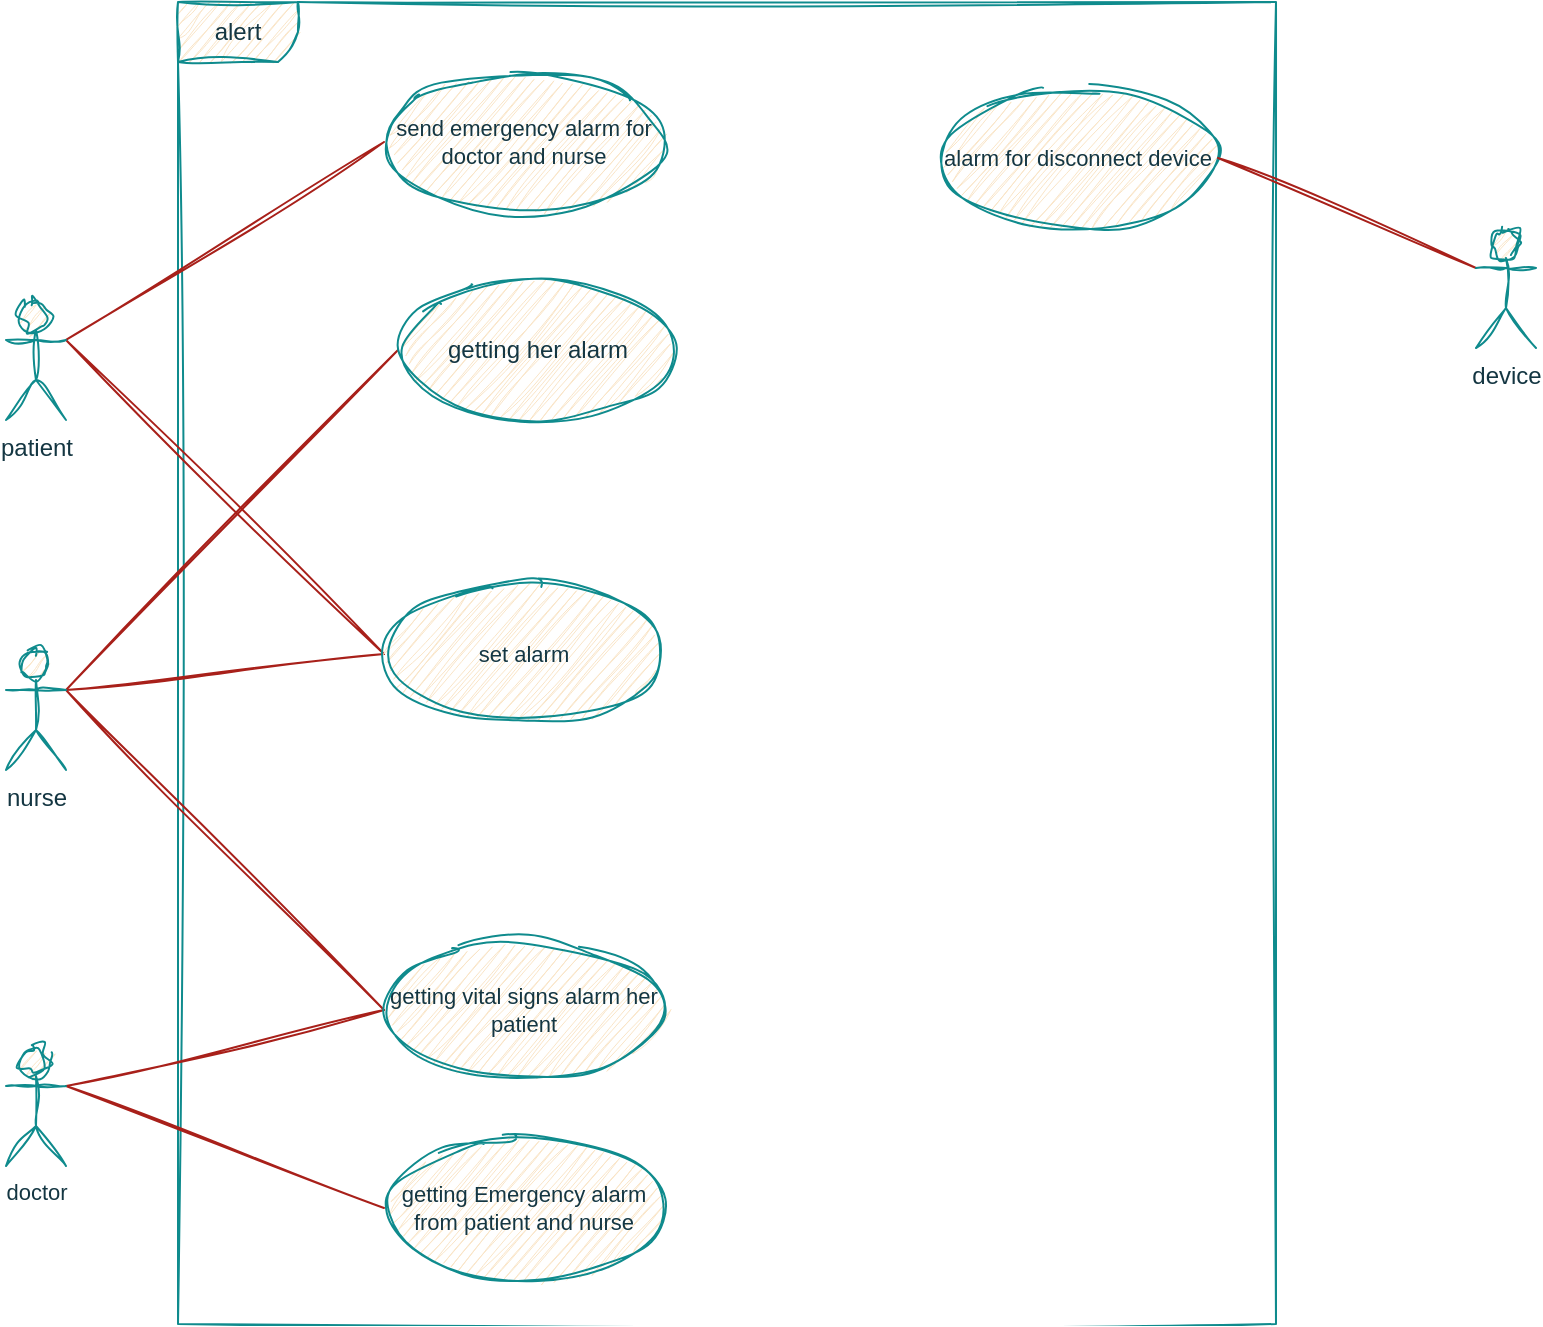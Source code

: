 <mxfile version="27.0.2">
  <diagram name="Page-1" id="skj3HH7ixTQj7iuTG0c4">
    <mxGraphModel dx="879" dy="653" grid="0" gridSize="10" guides="1" tooltips="1" connect="1" arrows="1" fold="1" page="1" pageScale="1" pageWidth="850" pageHeight="1100" math="0" shadow="0">
      <root>
        <mxCell id="0" />
        <mxCell id="1" parent="0" />
        <mxCell id="bxM895Hj13xcz28rApmI-1" value="alert" style="shape=umlFrame;whiteSpace=wrap;html=1;pointerEvents=0;labelBackgroundColor=none;fillColor=#FAE5C7;strokeColor=#0F8B8D;fontColor=#143642;sketch=1;curveFitting=1;jiggle=2;" parent="1" vertex="1">
          <mxGeometry x="144" y="151" width="549" height="661" as="geometry" />
        </mxCell>
        <mxCell id="bxM895Hj13xcz28rApmI-6" style="edgeStyle=none;shape=connector;rounded=0;orthogonalLoop=1;jettySize=auto;html=1;exitX=1;exitY=0.333;exitDx=0;exitDy=0;exitPerimeter=0;entryX=0;entryY=0.5;entryDx=0;entryDy=0;strokeColor=#A8201A;align=center;verticalAlign=middle;fontFamily=Helvetica;fontSize=11;fontColor=default;labelBackgroundColor=none;startFill=0;endArrow=none;sketch=1;curveFitting=1;jiggle=2;" parent="1" source="bxM895Hj13xcz28rApmI-2" target="bxM895Hj13xcz28rApmI-4" edge="1">
          <mxGeometry relative="1" as="geometry" />
        </mxCell>
        <mxCell id="bxM895Hj13xcz28rApmI-9" style="edgeStyle=none;shape=connector;rounded=0;orthogonalLoop=1;jettySize=auto;html=1;exitX=1;exitY=0.333;exitDx=0;exitDy=0;exitPerimeter=0;entryX=0;entryY=0.5;entryDx=0;entryDy=0;strokeColor=#A8201A;align=center;verticalAlign=middle;fontFamily=Helvetica;fontSize=11;fontColor=default;labelBackgroundColor=none;startFill=0;endArrow=none;sketch=1;curveFitting=1;jiggle=2;" parent="1" source="bxM895Hj13xcz28rApmI-2" target="bxM895Hj13xcz28rApmI-7" edge="1">
          <mxGeometry relative="1" as="geometry" />
        </mxCell>
        <mxCell id="bxM895Hj13xcz28rApmI-22" style="edgeStyle=none;shape=connector;rounded=0;orthogonalLoop=1;jettySize=auto;html=1;exitX=1;exitY=0.333;exitDx=0;exitDy=0;exitPerimeter=0;entryX=0;entryY=0.5;entryDx=0;entryDy=0;strokeColor=#A8201A;align=center;verticalAlign=middle;fontFamily=Helvetica;fontSize=11;fontColor=default;labelBackgroundColor=none;startFill=0;endArrow=none;sketch=1;curveFitting=1;jiggle=2;" parent="1" source="bxM895Hj13xcz28rApmI-2" target="bxM895Hj13xcz28rApmI-13" edge="1">
          <mxGeometry relative="1" as="geometry" />
        </mxCell>
        <mxCell id="bxM895Hj13xcz28rApmI-2" value="nurse" style="shape=umlActor;verticalLabelPosition=bottom;verticalAlign=top;html=1;labelBackgroundColor=none;fillColor=#FAE5C7;strokeColor=#0F8B8D;fontColor=#143642;sketch=1;curveFitting=1;jiggle=2;" parent="1" vertex="1">
          <mxGeometry x="58" y="475" width="30" height="60" as="geometry" />
        </mxCell>
        <mxCell id="bxM895Hj13xcz28rApmI-8" style="edgeStyle=none;shape=connector;rounded=0;orthogonalLoop=1;jettySize=auto;html=1;exitX=1;exitY=0.333;exitDx=0;exitDy=0;exitPerimeter=0;entryX=0;entryY=0.5;entryDx=0;entryDy=0;strokeColor=#A8201A;align=center;verticalAlign=middle;fontFamily=Helvetica;fontSize=11;fontColor=default;labelBackgroundColor=none;startFill=0;endArrow=none;sketch=1;curveFitting=1;jiggle=2;" parent="1" source="bxM895Hj13xcz28rApmI-3" target="bxM895Hj13xcz28rApmI-7" edge="1">
          <mxGeometry relative="1" as="geometry" />
        </mxCell>
        <mxCell id="bxM895Hj13xcz28rApmI-21" style="edgeStyle=none;shape=connector;rounded=0;orthogonalLoop=1;jettySize=auto;html=1;exitX=1;exitY=0.333;exitDx=0;exitDy=0;exitPerimeter=0;entryX=0;entryY=0.5;entryDx=0;entryDy=0;strokeColor=#A8201A;align=center;verticalAlign=middle;fontFamily=Helvetica;fontSize=11;fontColor=default;labelBackgroundColor=none;startFill=0;endArrow=none;sketch=1;curveFitting=1;jiggle=2;" parent="1" source="bxM895Hj13xcz28rApmI-3" target="bxM895Hj13xcz28rApmI-20" edge="1">
          <mxGeometry relative="1" as="geometry" />
        </mxCell>
        <mxCell id="bxM895Hj13xcz28rApmI-3" value="patient" style="shape=umlActor;verticalLabelPosition=bottom;verticalAlign=top;html=1;labelBackgroundColor=none;fillColor=#FAE5C7;strokeColor=#0F8B8D;fontColor=#143642;sketch=1;curveFitting=1;jiggle=2;" parent="1" vertex="1">
          <mxGeometry x="58" y="300" width="30" height="60" as="geometry" />
        </mxCell>
        <mxCell id="bxM895Hj13xcz28rApmI-4" value="getting her alarm" style="ellipse;whiteSpace=wrap;html=1;labelBackgroundColor=none;fillColor=#FAE5C7;strokeColor=#0F8B8D;fontColor=#143642;sketch=1;curveFitting=1;jiggle=2;" parent="1" vertex="1">
          <mxGeometry x="254" y="290" width="140" height="70" as="geometry" />
        </mxCell>
        <mxCell id="bxM895Hj13xcz28rApmI-7" value="set alarm" style="ellipse;whiteSpace=wrap;html=1;fontFamily=Helvetica;fontSize=11;fontColor=#143642;labelBackgroundColor=none;fillColor=#FAE5C7;strokeColor=#0F8B8D;sketch=1;curveFitting=1;jiggle=2;" parent="1" vertex="1">
          <mxGeometry x="247" y="442" width="140" height="70" as="geometry" />
        </mxCell>
        <mxCell id="bxM895Hj13xcz28rApmI-23" style="edgeStyle=none;shape=connector;rounded=0;orthogonalLoop=1;jettySize=auto;html=1;exitX=1;exitY=0.333;exitDx=0;exitDy=0;exitPerimeter=0;entryX=0;entryY=0.5;entryDx=0;entryDy=0;strokeColor=#A8201A;align=center;verticalAlign=middle;fontFamily=Helvetica;fontSize=11;fontColor=default;labelBackgroundColor=none;startFill=0;endArrow=none;sketch=1;curveFitting=1;jiggle=2;" parent="1" source="bxM895Hj13xcz28rApmI-12" target="bxM895Hj13xcz28rApmI-13" edge="1">
          <mxGeometry relative="1" as="geometry" />
        </mxCell>
        <mxCell id="bxM895Hj13xcz28rApmI-24" style="edgeStyle=none;shape=connector;rounded=0;orthogonalLoop=1;jettySize=auto;html=1;exitX=1;exitY=0.333;exitDx=0;exitDy=0;exitPerimeter=0;entryX=0;entryY=0.5;entryDx=0;entryDy=0;strokeColor=#A8201A;align=center;verticalAlign=middle;fontFamily=Helvetica;fontSize=11;fontColor=default;labelBackgroundColor=none;startFill=0;endArrow=none;sketch=1;curveFitting=1;jiggle=2;" parent="1" source="bxM895Hj13xcz28rApmI-12" target="bxM895Hj13xcz28rApmI-15" edge="1">
          <mxGeometry relative="1" as="geometry" />
        </mxCell>
        <mxCell id="bxM895Hj13xcz28rApmI-12" value="doctor" style="shape=umlActor;verticalLabelPosition=bottom;verticalAlign=top;html=1;fontFamily=Helvetica;fontSize=11;fontColor=#143642;labelBackgroundColor=none;fillColor=#FAE5C7;strokeColor=#0F8B8D;sketch=1;curveFitting=1;jiggle=2;" parent="1" vertex="1">
          <mxGeometry x="58" y="673" width="30" height="60" as="geometry" />
        </mxCell>
        <mxCell id="bxM895Hj13xcz28rApmI-13" value="getting vital signs alarm her patient" style="ellipse;whiteSpace=wrap;html=1;fontFamily=Helvetica;fontSize=11;fontColor=#143642;labelBackgroundColor=none;fillColor=#FAE5C7;strokeColor=#0F8B8D;sketch=1;curveFitting=1;jiggle=2;" parent="1" vertex="1">
          <mxGeometry x="247" y="620" width="140" height="70" as="geometry" />
        </mxCell>
        <mxCell id="bxM895Hj13xcz28rApmI-15" value="getting&amp;nbsp;Emergency alarm from patient and nurse" style="ellipse;whiteSpace=wrap;html=1;fontFamily=Helvetica;fontSize=11;fontColor=#143642;labelBackgroundColor=none;fillColor=#FAE5C7;strokeColor=#0F8B8D;sketch=1;curveFitting=1;jiggle=2;" parent="1" vertex="1">
          <mxGeometry x="247" y="719" width="140" height="70" as="geometry" />
        </mxCell>
        <mxCell id="bxM895Hj13xcz28rApmI-20" value="send emergency alarm for doctor and nurse" style="ellipse;whiteSpace=wrap;html=1;fontFamily=Helvetica;fontSize=11;fontColor=#143642;labelBackgroundColor=none;fillColor=#FAE5C7;strokeColor=#0F8B8D;sketch=1;curveFitting=1;jiggle=2;" parent="1" vertex="1">
          <mxGeometry x="247" y="186" width="140" height="70" as="geometry" />
        </mxCell>
        <mxCell id="bxM895Hj13xcz28rApmI-25" value="alarm for disconnect device" style="ellipse;whiteSpace=wrap;html=1;fontFamily=Helvetica;fontSize=11;fontColor=#143642;labelBackgroundColor=none;fillColor=#FAE5C7;strokeColor=#0F8B8D;sketch=1;curveFitting=1;jiggle=2;" parent="1" vertex="1">
          <mxGeometry x="524" y="194" width="140" height="70" as="geometry" />
        </mxCell>
        <mxCell id="rECQMwtVGRYg7Gk66hLE-2" style="edgeStyle=none;shape=connector;rounded=0;orthogonalLoop=1;jettySize=auto;html=1;exitX=0;exitY=0.333;exitDx=0;exitDy=0;exitPerimeter=0;entryX=1;entryY=0.5;entryDx=0;entryDy=0;strokeColor=#A8201A;align=center;verticalAlign=middle;fontFamily=Helvetica;fontSize=11;fontColor=default;labelBackgroundColor=none;startFill=0;endArrow=none;sketch=1;curveFitting=1;jiggle=2;" edge="1" parent="1" source="rECQMwtVGRYg7Gk66hLE-1" target="bxM895Hj13xcz28rApmI-25">
          <mxGeometry relative="1" as="geometry" />
        </mxCell>
        <mxCell id="rECQMwtVGRYg7Gk66hLE-1" value="device" style="shape=umlActor;verticalLabelPosition=bottom;verticalAlign=top;html=1;sketch=1;curveFitting=1;jiggle=2;labelBackgroundColor=none;fillColor=#FAE5C7;strokeColor=#0F8B8D;fontColor=#143642;" vertex="1" parent="1">
          <mxGeometry x="793" y="264" width="30" height="60" as="geometry" />
        </mxCell>
      </root>
    </mxGraphModel>
  </diagram>
</mxfile>
